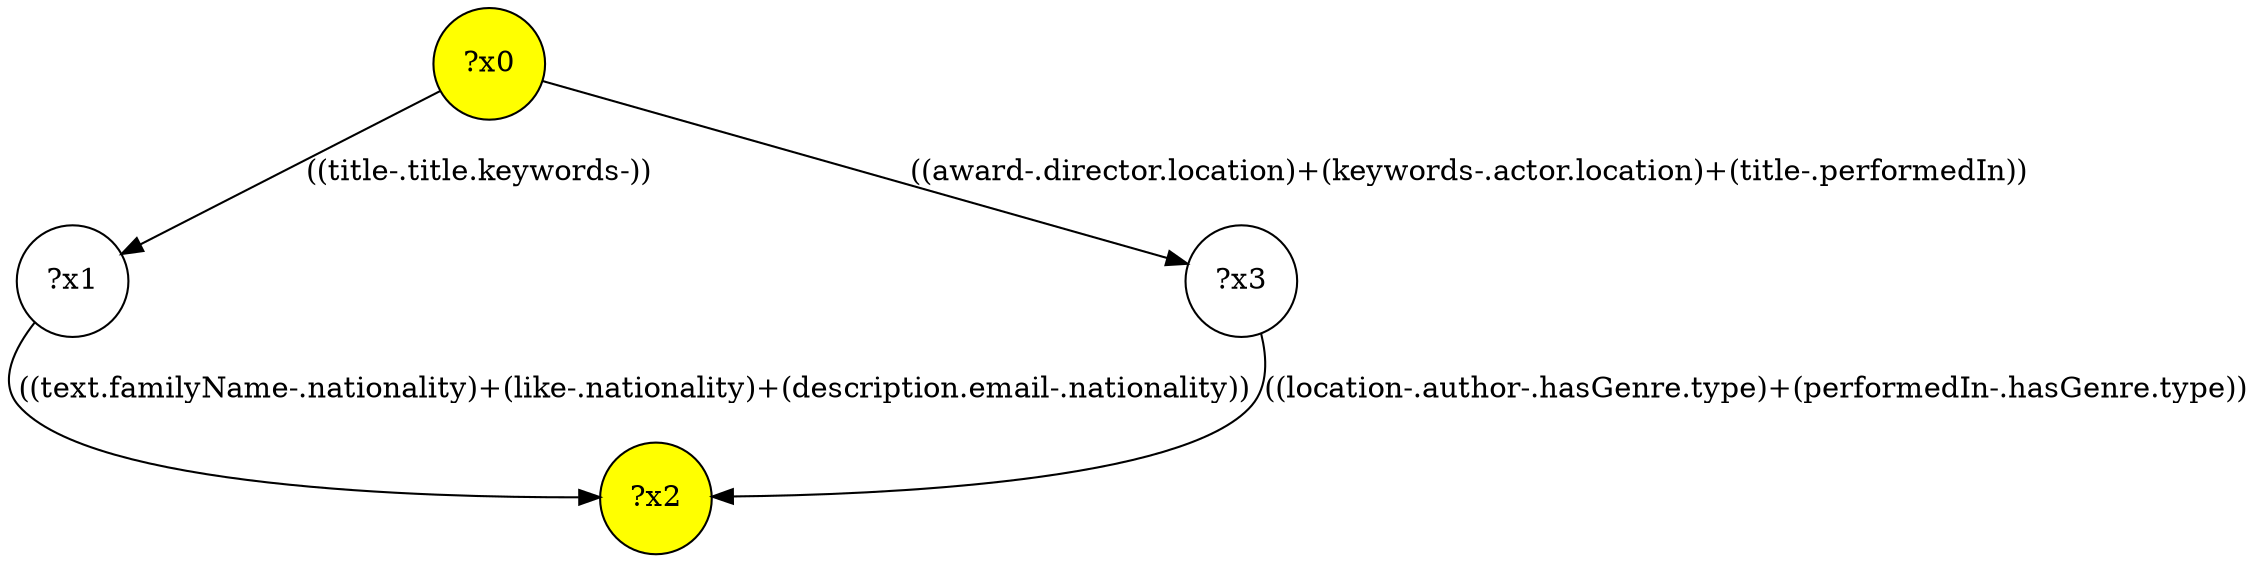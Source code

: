 digraph g {
	x0 [fillcolor="yellow", style="filled," shape=circle, label="?x0"];
	x2 [fillcolor="yellow", style="filled," shape=circle, label="?x2"];
	x1 [shape=circle, label="?x1"];
	x0 -> x1 [label="((title-.title.keywords-))"];
	x1 -> x2 [label="((text.familyName-.nationality)+(like-.nationality)+(description.email-.nationality))"];
	x3 [shape=circle, label="?x3"];
	x0 -> x3 [label="((award-.director.location)+(keywords-.actor.location)+(title-.performedIn))"];
	x3 -> x2 [label="((location-.author-.hasGenre.type)+(performedIn-.hasGenre.type))"];
}
